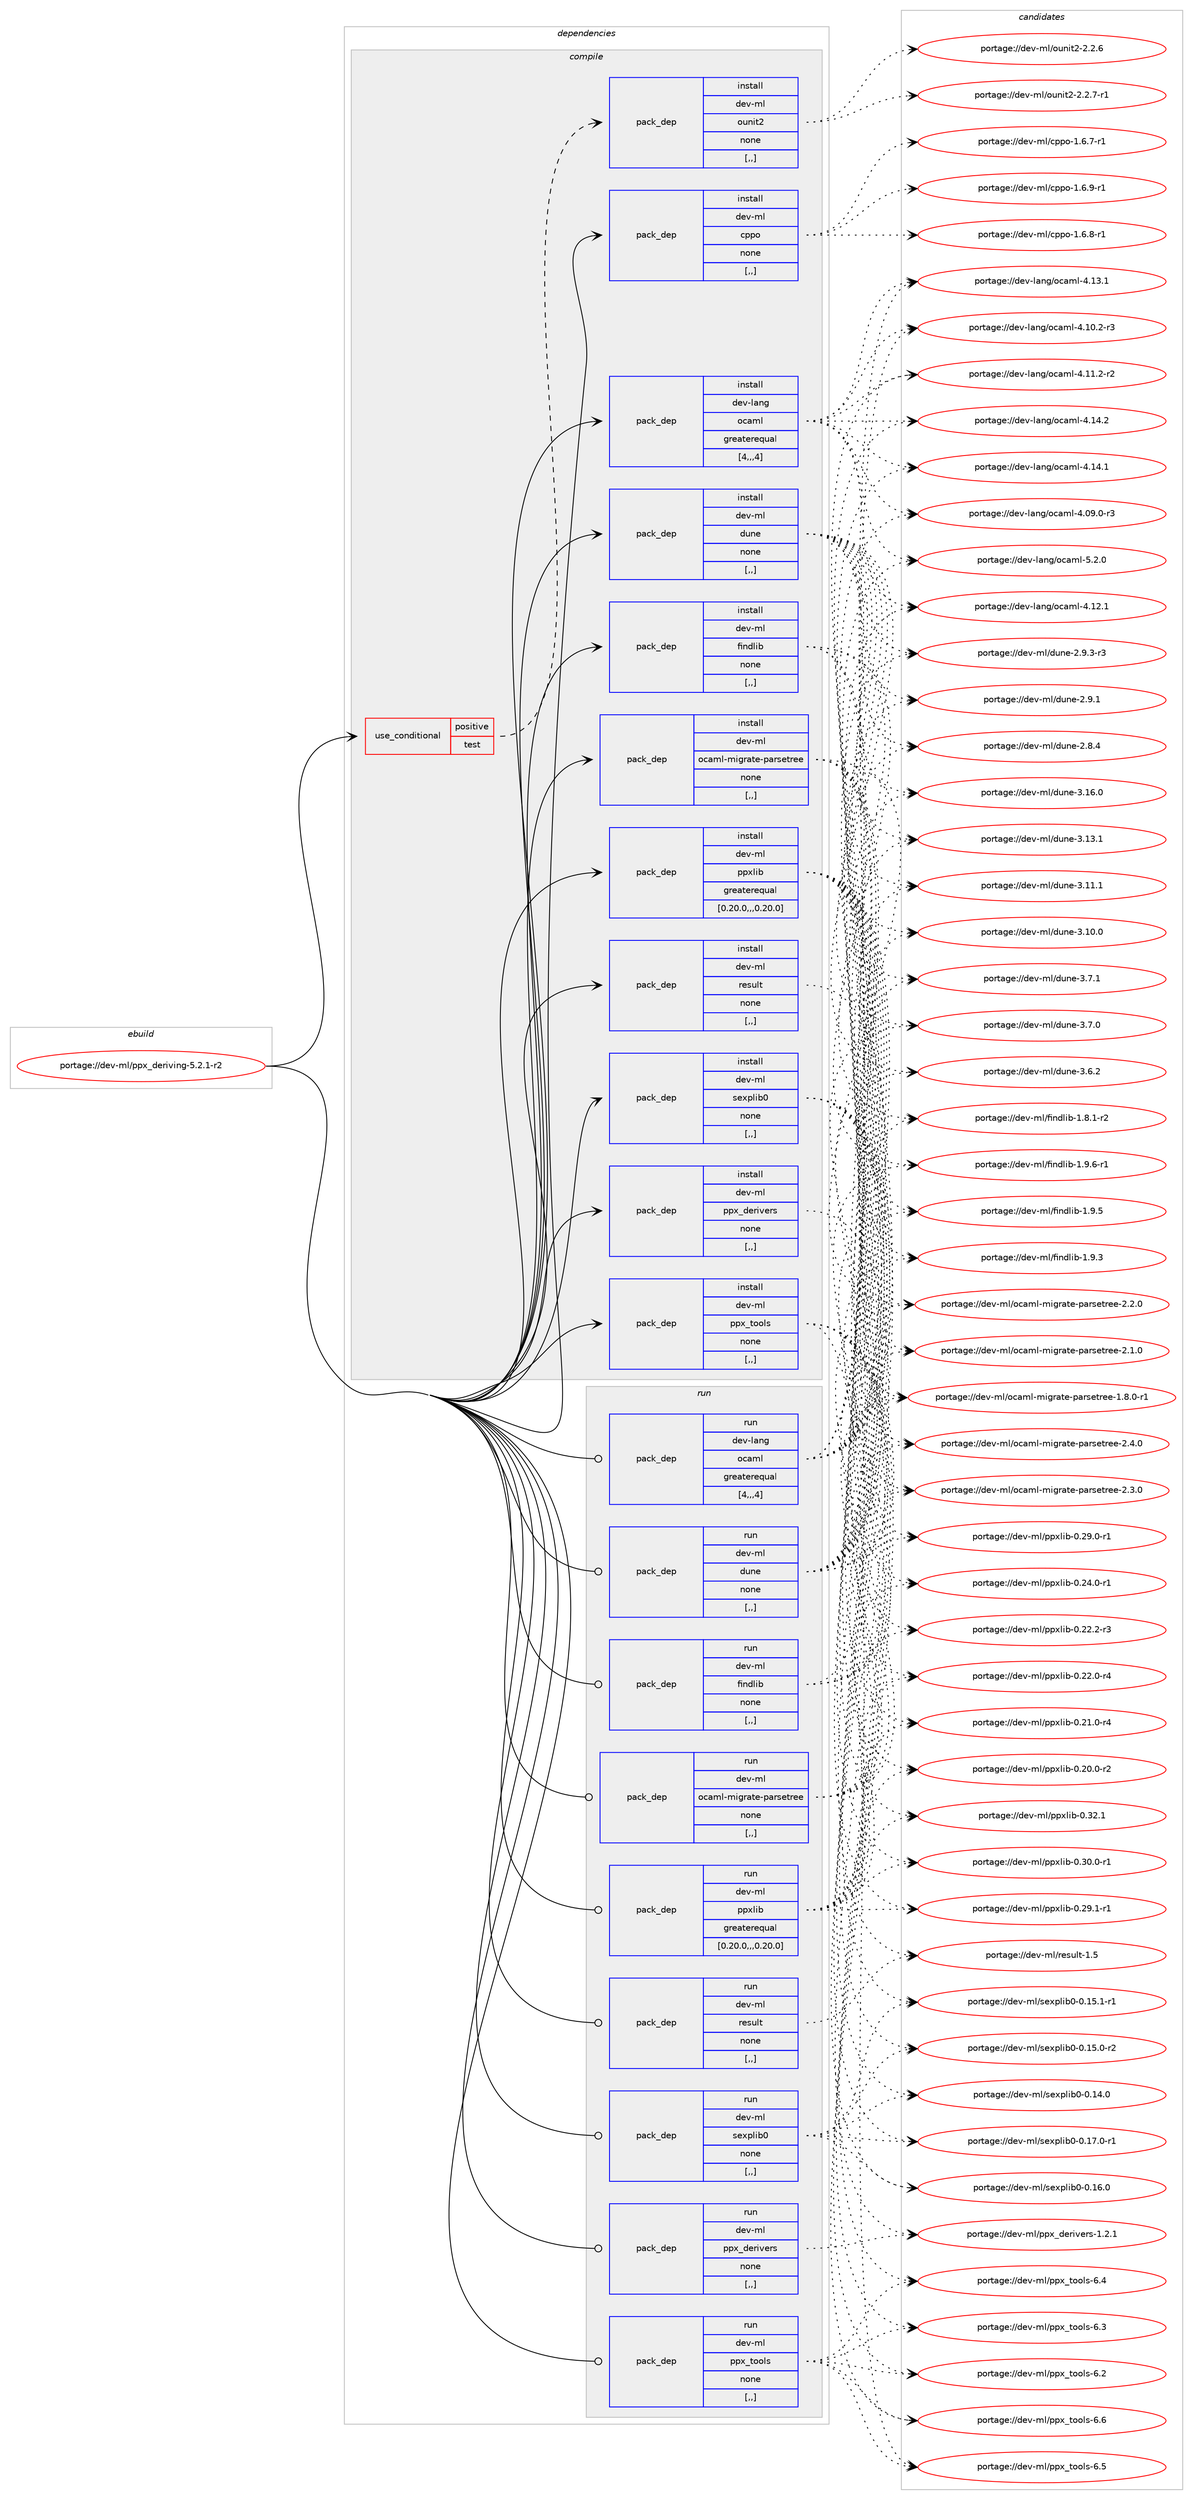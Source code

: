 digraph prolog {

# *************
# Graph options
# *************

newrank=true;
concentrate=true;
compound=true;
graph [rankdir=LR,fontname=Helvetica,fontsize=10,ranksep=1.5];#, ranksep=2.5, nodesep=0.2];
edge  [arrowhead=vee];
node  [fontname=Helvetica,fontsize=10];

# **********
# The ebuild
# **********

subgraph cluster_leftcol {
color=gray;
label=<<i>ebuild</i>>;
id [label="portage://dev-ml/ppx_deriving-5.2.1-r2", color=red, width=4, href="../dev-ml/ppx_deriving-5.2.1-r2.svg"];
}

# ****************
# The dependencies
# ****************

subgraph cluster_midcol {
color=gray;
label=<<i>dependencies</i>>;
subgraph cluster_compile {
fillcolor="#eeeeee";
style=filled;
label=<<i>compile</i>>;
subgraph cond29769 {
dependency122676 [label=<<TABLE BORDER="0" CELLBORDER="1" CELLSPACING="0" CELLPADDING="4"><TR><TD ROWSPAN="3" CELLPADDING="10">use_conditional</TD></TR><TR><TD>positive</TD></TR><TR><TD>test</TD></TR></TABLE>>, shape=none, color=red];
subgraph pack91706 {
dependency122677 [label=<<TABLE BORDER="0" CELLBORDER="1" CELLSPACING="0" CELLPADDING="4" WIDTH="220"><TR><TD ROWSPAN="6" CELLPADDING="30">pack_dep</TD></TR><TR><TD WIDTH="110">install</TD></TR><TR><TD>dev-ml</TD></TR><TR><TD>ounit2</TD></TR><TR><TD>none</TD></TR><TR><TD>[,,]</TD></TR></TABLE>>, shape=none, color=blue];
}
dependency122676:e -> dependency122677:w [weight=20,style="dashed",arrowhead="vee"];
}
id:e -> dependency122676:w [weight=20,style="solid",arrowhead="vee"];
subgraph pack91707 {
dependency122678 [label=<<TABLE BORDER="0" CELLBORDER="1" CELLSPACING="0" CELLPADDING="4" WIDTH="220"><TR><TD ROWSPAN="6" CELLPADDING="30">pack_dep</TD></TR><TR><TD WIDTH="110">install</TD></TR><TR><TD>dev-lang</TD></TR><TR><TD>ocaml</TD></TR><TR><TD>greaterequal</TD></TR><TR><TD>[4,,,4]</TD></TR></TABLE>>, shape=none, color=blue];
}
id:e -> dependency122678:w [weight=20,style="solid",arrowhead="vee"];
subgraph pack91708 {
dependency122679 [label=<<TABLE BORDER="0" CELLBORDER="1" CELLSPACING="0" CELLPADDING="4" WIDTH="220"><TR><TD ROWSPAN="6" CELLPADDING="30">pack_dep</TD></TR><TR><TD WIDTH="110">install</TD></TR><TR><TD>dev-ml</TD></TR><TR><TD>cppo</TD></TR><TR><TD>none</TD></TR><TR><TD>[,,]</TD></TR></TABLE>>, shape=none, color=blue];
}
id:e -> dependency122679:w [weight=20,style="solid",arrowhead="vee"];
subgraph pack91709 {
dependency122680 [label=<<TABLE BORDER="0" CELLBORDER="1" CELLSPACING="0" CELLPADDING="4" WIDTH="220"><TR><TD ROWSPAN="6" CELLPADDING="30">pack_dep</TD></TR><TR><TD WIDTH="110">install</TD></TR><TR><TD>dev-ml</TD></TR><TR><TD>dune</TD></TR><TR><TD>none</TD></TR><TR><TD>[,,]</TD></TR></TABLE>>, shape=none, color=blue];
}
id:e -> dependency122680:w [weight=20,style="solid",arrowhead="vee"];
subgraph pack91710 {
dependency122681 [label=<<TABLE BORDER="0" CELLBORDER="1" CELLSPACING="0" CELLPADDING="4" WIDTH="220"><TR><TD ROWSPAN="6" CELLPADDING="30">pack_dep</TD></TR><TR><TD WIDTH="110">install</TD></TR><TR><TD>dev-ml</TD></TR><TR><TD>findlib</TD></TR><TR><TD>none</TD></TR><TR><TD>[,,]</TD></TR></TABLE>>, shape=none, color=blue];
}
id:e -> dependency122681:w [weight=20,style="solid",arrowhead="vee"];
subgraph pack91711 {
dependency122682 [label=<<TABLE BORDER="0" CELLBORDER="1" CELLSPACING="0" CELLPADDING="4" WIDTH="220"><TR><TD ROWSPAN="6" CELLPADDING="30">pack_dep</TD></TR><TR><TD WIDTH="110">install</TD></TR><TR><TD>dev-ml</TD></TR><TR><TD>ocaml-migrate-parsetree</TD></TR><TR><TD>none</TD></TR><TR><TD>[,,]</TD></TR></TABLE>>, shape=none, color=blue];
}
id:e -> dependency122682:w [weight=20,style="solid",arrowhead="vee"];
subgraph pack91712 {
dependency122683 [label=<<TABLE BORDER="0" CELLBORDER="1" CELLSPACING="0" CELLPADDING="4" WIDTH="220"><TR><TD ROWSPAN="6" CELLPADDING="30">pack_dep</TD></TR><TR><TD WIDTH="110">install</TD></TR><TR><TD>dev-ml</TD></TR><TR><TD>ppx_derivers</TD></TR><TR><TD>none</TD></TR><TR><TD>[,,]</TD></TR></TABLE>>, shape=none, color=blue];
}
id:e -> dependency122683:w [weight=20,style="solid",arrowhead="vee"];
subgraph pack91713 {
dependency122684 [label=<<TABLE BORDER="0" CELLBORDER="1" CELLSPACING="0" CELLPADDING="4" WIDTH="220"><TR><TD ROWSPAN="6" CELLPADDING="30">pack_dep</TD></TR><TR><TD WIDTH="110">install</TD></TR><TR><TD>dev-ml</TD></TR><TR><TD>ppx_tools</TD></TR><TR><TD>none</TD></TR><TR><TD>[,,]</TD></TR></TABLE>>, shape=none, color=blue];
}
id:e -> dependency122684:w [weight=20,style="solid",arrowhead="vee"];
subgraph pack91714 {
dependency122685 [label=<<TABLE BORDER="0" CELLBORDER="1" CELLSPACING="0" CELLPADDING="4" WIDTH="220"><TR><TD ROWSPAN="6" CELLPADDING="30">pack_dep</TD></TR><TR><TD WIDTH="110">install</TD></TR><TR><TD>dev-ml</TD></TR><TR><TD>ppxlib</TD></TR><TR><TD>greaterequal</TD></TR><TR><TD>[0.20.0,,,0.20.0]</TD></TR></TABLE>>, shape=none, color=blue];
}
id:e -> dependency122685:w [weight=20,style="solid",arrowhead="vee"];
subgraph pack91715 {
dependency122686 [label=<<TABLE BORDER="0" CELLBORDER="1" CELLSPACING="0" CELLPADDING="4" WIDTH="220"><TR><TD ROWSPAN="6" CELLPADDING="30">pack_dep</TD></TR><TR><TD WIDTH="110">install</TD></TR><TR><TD>dev-ml</TD></TR><TR><TD>result</TD></TR><TR><TD>none</TD></TR><TR><TD>[,,]</TD></TR></TABLE>>, shape=none, color=blue];
}
id:e -> dependency122686:w [weight=20,style="solid",arrowhead="vee"];
subgraph pack91716 {
dependency122687 [label=<<TABLE BORDER="0" CELLBORDER="1" CELLSPACING="0" CELLPADDING="4" WIDTH="220"><TR><TD ROWSPAN="6" CELLPADDING="30">pack_dep</TD></TR><TR><TD WIDTH="110">install</TD></TR><TR><TD>dev-ml</TD></TR><TR><TD>sexplib0</TD></TR><TR><TD>none</TD></TR><TR><TD>[,,]</TD></TR></TABLE>>, shape=none, color=blue];
}
id:e -> dependency122687:w [weight=20,style="solid",arrowhead="vee"];
}
subgraph cluster_compileandrun {
fillcolor="#eeeeee";
style=filled;
label=<<i>compile and run</i>>;
}
subgraph cluster_run {
fillcolor="#eeeeee";
style=filled;
label=<<i>run</i>>;
subgraph pack91717 {
dependency122688 [label=<<TABLE BORDER="0" CELLBORDER="1" CELLSPACING="0" CELLPADDING="4" WIDTH="220"><TR><TD ROWSPAN="6" CELLPADDING="30">pack_dep</TD></TR><TR><TD WIDTH="110">run</TD></TR><TR><TD>dev-lang</TD></TR><TR><TD>ocaml</TD></TR><TR><TD>greaterequal</TD></TR><TR><TD>[4,,,4]</TD></TR></TABLE>>, shape=none, color=blue];
}
id:e -> dependency122688:w [weight=20,style="solid",arrowhead="odot"];
subgraph pack91718 {
dependency122689 [label=<<TABLE BORDER="0" CELLBORDER="1" CELLSPACING="0" CELLPADDING="4" WIDTH="220"><TR><TD ROWSPAN="6" CELLPADDING="30">pack_dep</TD></TR><TR><TD WIDTH="110">run</TD></TR><TR><TD>dev-ml</TD></TR><TR><TD>dune</TD></TR><TR><TD>none</TD></TR><TR><TD>[,,]</TD></TR></TABLE>>, shape=none, color=blue];
}
id:e -> dependency122689:w [weight=20,style="solid",arrowhead="odot"];
subgraph pack91719 {
dependency122690 [label=<<TABLE BORDER="0" CELLBORDER="1" CELLSPACING="0" CELLPADDING="4" WIDTH="220"><TR><TD ROWSPAN="6" CELLPADDING="30">pack_dep</TD></TR><TR><TD WIDTH="110">run</TD></TR><TR><TD>dev-ml</TD></TR><TR><TD>findlib</TD></TR><TR><TD>none</TD></TR><TR><TD>[,,]</TD></TR></TABLE>>, shape=none, color=blue];
}
id:e -> dependency122690:w [weight=20,style="solid",arrowhead="odot"];
subgraph pack91720 {
dependency122691 [label=<<TABLE BORDER="0" CELLBORDER="1" CELLSPACING="0" CELLPADDING="4" WIDTH="220"><TR><TD ROWSPAN="6" CELLPADDING="30">pack_dep</TD></TR><TR><TD WIDTH="110">run</TD></TR><TR><TD>dev-ml</TD></TR><TR><TD>ocaml-migrate-parsetree</TD></TR><TR><TD>none</TD></TR><TR><TD>[,,]</TD></TR></TABLE>>, shape=none, color=blue];
}
id:e -> dependency122691:w [weight=20,style="solid",arrowhead="odot"];
subgraph pack91721 {
dependency122692 [label=<<TABLE BORDER="0" CELLBORDER="1" CELLSPACING="0" CELLPADDING="4" WIDTH="220"><TR><TD ROWSPAN="6" CELLPADDING="30">pack_dep</TD></TR><TR><TD WIDTH="110">run</TD></TR><TR><TD>dev-ml</TD></TR><TR><TD>ppx_derivers</TD></TR><TR><TD>none</TD></TR><TR><TD>[,,]</TD></TR></TABLE>>, shape=none, color=blue];
}
id:e -> dependency122692:w [weight=20,style="solid",arrowhead="odot"];
subgraph pack91722 {
dependency122693 [label=<<TABLE BORDER="0" CELLBORDER="1" CELLSPACING="0" CELLPADDING="4" WIDTH="220"><TR><TD ROWSPAN="6" CELLPADDING="30">pack_dep</TD></TR><TR><TD WIDTH="110">run</TD></TR><TR><TD>dev-ml</TD></TR><TR><TD>ppx_tools</TD></TR><TR><TD>none</TD></TR><TR><TD>[,,]</TD></TR></TABLE>>, shape=none, color=blue];
}
id:e -> dependency122693:w [weight=20,style="solid",arrowhead="odot"];
subgraph pack91723 {
dependency122694 [label=<<TABLE BORDER="0" CELLBORDER="1" CELLSPACING="0" CELLPADDING="4" WIDTH="220"><TR><TD ROWSPAN="6" CELLPADDING="30">pack_dep</TD></TR><TR><TD WIDTH="110">run</TD></TR><TR><TD>dev-ml</TD></TR><TR><TD>ppxlib</TD></TR><TR><TD>greaterequal</TD></TR><TR><TD>[0.20.0,,,0.20.0]</TD></TR></TABLE>>, shape=none, color=blue];
}
id:e -> dependency122694:w [weight=20,style="solid",arrowhead="odot"];
subgraph pack91724 {
dependency122695 [label=<<TABLE BORDER="0" CELLBORDER="1" CELLSPACING="0" CELLPADDING="4" WIDTH="220"><TR><TD ROWSPAN="6" CELLPADDING="30">pack_dep</TD></TR><TR><TD WIDTH="110">run</TD></TR><TR><TD>dev-ml</TD></TR><TR><TD>result</TD></TR><TR><TD>none</TD></TR><TR><TD>[,,]</TD></TR></TABLE>>, shape=none, color=blue];
}
id:e -> dependency122695:w [weight=20,style="solid",arrowhead="odot"];
subgraph pack91725 {
dependency122696 [label=<<TABLE BORDER="0" CELLBORDER="1" CELLSPACING="0" CELLPADDING="4" WIDTH="220"><TR><TD ROWSPAN="6" CELLPADDING="30">pack_dep</TD></TR><TR><TD WIDTH="110">run</TD></TR><TR><TD>dev-ml</TD></TR><TR><TD>sexplib0</TD></TR><TR><TD>none</TD></TR><TR><TD>[,,]</TD></TR></TABLE>>, shape=none, color=blue];
}
id:e -> dependency122696:w [weight=20,style="solid",arrowhead="odot"];
}
}

# **************
# The candidates
# **************

subgraph cluster_choices {
rank=same;
color=gray;
label=<<i>candidates</i>>;

subgraph choice91706 {
color=black;
nodesep=1;
choice1001011184510910847111117110105116504550465046554511449 [label="portage://dev-ml/ounit2-2.2.7-r1", color=red, width=4,href="../dev-ml/ounit2-2.2.7-r1.svg"];
choice100101118451091084711111711010511650455046504654 [label="portage://dev-ml/ounit2-2.2.6", color=red, width=4,href="../dev-ml/ounit2-2.2.6.svg"];
dependency122677:e -> choice1001011184510910847111117110105116504550465046554511449:w [style=dotted,weight="100"];
dependency122677:e -> choice100101118451091084711111711010511650455046504654:w [style=dotted,weight="100"];
}
subgraph choice91707 {
color=black;
nodesep=1;
choice1001011184510897110103471119997109108455346504648 [label="portage://dev-lang/ocaml-5.2.0", color=red, width=4,href="../dev-lang/ocaml-5.2.0.svg"];
choice100101118451089711010347111999710910845524649524650 [label="portage://dev-lang/ocaml-4.14.2", color=red, width=4,href="../dev-lang/ocaml-4.14.2.svg"];
choice100101118451089711010347111999710910845524649524649 [label="portage://dev-lang/ocaml-4.14.1", color=red, width=4,href="../dev-lang/ocaml-4.14.1.svg"];
choice100101118451089711010347111999710910845524649514649 [label="portage://dev-lang/ocaml-4.13.1", color=red, width=4,href="../dev-lang/ocaml-4.13.1.svg"];
choice100101118451089711010347111999710910845524649504649 [label="portage://dev-lang/ocaml-4.12.1", color=red, width=4,href="../dev-lang/ocaml-4.12.1.svg"];
choice1001011184510897110103471119997109108455246494946504511450 [label="portage://dev-lang/ocaml-4.11.2-r2", color=red, width=4,href="../dev-lang/ocaml-4.11.2-r2.svg"];
choice1001011184510897110103471119997109108455246494846504511451 [label="portage://dev-lang/ocaml-4.10.2-r3", color=red, width=4,href="../dev-lang/ocaml-4.10.2-r3.svg"];
choice1001011184510897110103471119997109108455246485746484511451 [label="portage://dev-lang/ocaml-4.09.0-r3", color=red, width=4,href="../dev-lang/ocaml-4.09.0-r3.svg"];
dependency122678:e -> choice1001011184510897110103471119997109108455346504648:w [style=dotted,weight="100"];
dependency122678:e -> choice100101118451089711010347111999710910845524649524650:w [style=dotted,weight="100"];
dependency122678:e -> choice100101118451089711010347111999710910845524649524649:w [style=dotted,weight="100"];
dependency122678:e -> choice100101118451089711010347111999710910845524649514649:w [style=dotted,weight="100"];
dependency122678:e -> choice100101118451089711010347111999710910845524649504649:w [style=dotted,weight="100"];
dependency122678:e -> choice1001011184510897110103471119997109108455246494946504511450:w [style=dotted,weight="100"];
dependency122678:e -> choice1001011184510897110103471119997109108455246494846504511451:w [style=dotted,weight="100"];
dependency122678:e -> choice1001011184510897110103471119997109108455246485746484511451:w [style=dotted,weight="100"];
}
subgraph choice91708 {
color=black;
nodesep=1;
choice1001011184510910847991121121114549465446574511449 [label="portage://dev-ml/cppo-1.6.9-r1", color=red, width=4,href="../dev-ml/cppo-1.6.9-r1.svg"];
choice1001011184510910847991121121114549465446564511449 [label="portage://dev-ml/cppo-1.6.8-r1", color=red, width=4,href="../dev-ml/cppo-1.6.8-r1.svg"];
choice1001011184510910847991121121114549465446554511449 [label="portage://dev-ml/cppo-1.6.7-r1", color=red, width=4,href="../dev-ml/cppo-1.6.7-r1.svg"];
dependency122679:e -> choice1001011184510910847991121121114549465446574511449:w [style=dotted,weight="100"];
dependency122679:e -> choice1001011184510910847991121121114549465446564511449:w [style=dotted,weight="100"];
dependency122679:e -> choice1001011184510910847991121121114549465446554511449:w [style=dotted,weight="100"];
}
subgraph choice91709 {
color=black;
nodesep=1;
choice100101118451091084710011711010145514649544648 [label="portage://dev-ml/dune-3.16.0", color=red, width=4,href="../dev-ml/dune-3.16.0.svg"];
choice100101118451091084710011711010145514649514649 [label="portage://dev-ml/dune-3.13.1", color=red, width=4,href="../dev-ml/dune-3.13.1.svg"];
choice100101118451091084710011711010145514649494649 [label="portage://dev-ml/dune-3.11.1", color=red, width=4,href="../dev-ml/dune-3.11.1.svg"];
choice100101118451091084710011711010145514649484648 [label="portage://dev-ml/dune-3.10.0", color=red, width=4,href="../dev-ml/dune-3.10.0.svg"];
choice1001011184510910847100117110101455146554649 [label="portage://dev-ml/dune-3.7.1", color=red, width=4,href="../dev-ml/dune-3.7.1.svg"];
choice1001011184510910847100117110101455146554648 [label="portage://dev-ml/dune-3.7.0", color=red, width=4,href="../dev-ml/dune-3.7.0.svg"];
choice1001011184510910847100117110101455146544650 [label="portage://dev-ml/dune-3.6.2", color=red, width=4,href="../dev-ml/dune-3.6.2.svg"];
choice10010111845109108471001171101014550465746514511451 [label="portage://dev-ml/dune-2.9.3-r3", color=red, width=4,href="../dev-ml/dune-2.9.3-r3.svg"];
choice1001011184510910847100117110101455046574649 [label="portage://dev-ml/dune-2.9.1", color=red, width=4,href="../dev-ml/dune-2.9.1.svg"];
choice1001011184510910847100117110101455046564652 [label="portage://dev-ml/dune-2.8.4", color=red, width=4,href="../dev-ml/dune-2.8.4.svg"];
dependency122680:e -> choice100101118451091084710011711010145514649544648:w [style=dotted,weight="100"];
dependency122680:e -> choice100101118451091084710011711010145514649514649:w [style=dotted,weight="100"];
dependency122680:e -> choice100101118451091084710011711010145514649494649:w [style=dotted,weight="100"];
dependency122680:e -> choice100101118451091084710011711010145514649484648:w [style=dotted,weight="100"];
dependency122680:e -> choice1001011184510910847100117110101455146554649:w [style=dotted,weight="100"];
dependency122680:e -> choice1001011184510910847100117110101455146554648:w [style=dotted,weight="100"];
dependency122680:e -> choice1001011184510910847100117110101455146544650:w [style=dotted,weight="100"];
dependency122680:e -> choice10010111845109108471001171101014550465746514511451:w [style=dotted,weight="100"];
dependency122680:e -> choice1001011184510910847100117110101455046574649:w [style=dotted,weight="100"];
dependency122680:e -> choice1001011184510910847100117110101455046564652:w [style=dotted,weight="100"];
}
subgraph choice91710 {
color=black;
nodesep=1;
choice1001011184510910847102105110100108105984549465746544511449 [label="portage://dev-ml/findlib-1.9.6-r1", color=red, width=4,href="../dev-ml/findlib-1.9.6-r1.svg"];
choice100101118451091084710210511010010810598454946574653 [label="portage://dev-ml/findlib-1.9.5", color=red, width=4,href="../dev-ml/findlib-1.9.5.svg"];
choice100101118451091084710210511010010810598454946574651 [label="portage://dev-ml/findlib-1.9.3", color=red, width=4,href="../dev-ml/findlib-1.9.3.svg"];
choice1001011184510910847102105110100108105984549465646494511450 [label="portage://dev-ml/findlib-1.8.1-r2", color=red, width=4,href="../dev-ml/findlib-1.8.1-r2.svg"];
dependency122681:e -> choice1001011184510910847102105110100108105984549465746544511449:w [style=dotted,weight="100"];
dependency122681:e -> choice100101118451091084710210511010010810598454946574653:w [style=dotted,weight="100"];
dependency122681:e -> choice100101118451091084710210511010010810598454946574651:w [style=dotted,weight="100"];
dependency122681:e -> choice1001011184510910847102105110100108105984549465646494511450:w [style=dotted,weight="100"];
}
subgraph choice91711 {
color=black;
nodesep=1;
choice1001011184510910847111999710910845109105103114971161014511297114115101116114101101455046524648 [label="portage://dev-ml/ocaml-migrate-parsetree-2.4.0", color=red, width=4,href="../dev-ml/ocaml-migrate-parsetree-2.4.0.svg"];
choice1001011184510910847111999710910845109105103114971161014511297114115101116114101101455046514648 [label="portage://dev-ml/ocaml-migrate-parsetree-2.3.0", color=red, width=4,href="../dev-ml/ocaml-migrate-parsetree-2.3.0.svg"];
choice1001011184510910847111999710910845109105103114971161014511297114115101116114101101455046504648 [label="portage://dev-ml/ocaml-migrate-parsetree-2.2.0", color=red, width=4,href="../dev-ml/ocaml-migrate-parsetree-2.2.0.svg"];
choice1001011184510910847111999710910845109105103114971161014511297114115101116114101101455046494648 [label="portage://dev-ml/ocaml-migrate-parsetree-2.1.0", color=red, width=4,href="../dev-ml/ocaml-migrate-parsetree-2.1.0.svg"];
choice10010111845109108471119997109108451091051031149711610145112971141151011161141011014549465646484511449 [label="portage://dev-ml/ocaml-migrate-parsetree-1.8.0-r1", color=red, width=4,href="../dev-ml/ocaml-migrate-parsetree-1.8.0-r1.svg"];
dependency122682:e -> choice1001011184510910847111999710910845109105103114971161014511297114115101116114101101455046524648:w [style=dotted,weight="100"];
dependency122682:e -> choice1001011184510910847111999710910845109105103114971161014511297114115101116114101101455046514648:w [style=dotted,weight="100"];
dependency122682:e -> choice1001011184510910847111999710910845109105103114971161014511297114115101116114101101455046504648:w [style=dotted,weight="100"];
dependency122682:e -> choice1001011184510910847111999710910845109105103114971161014511297114115101116114101101455046494648:w [style=dotted,weight="100"];
dependency122682:e -> choice10010111845109108471119997109108451091051031149711610145112971141151011161141011014549465646484511449:w [style=dotted,weight="100"];
}
subgraph choice91712 {
color=black;
nodesep=1;
choice100101118451091084711211212095100101114105118101114115454946504649 [label="portage://dev-ml/ppx_derivers-1.2.1", color=red, width=4,href="../dev-ml/ppx_derivers-1.2.1.svg"];
dependency122683:e -> choice100101118451091084711211212095100101114105118101114115454946504649:w [style=dotted,weight="100"];
}
subgraph choice91713 {
color=black;
nodesep=1;
choice10010111845109108471121121209511611111110811545544654 [label="portage://dev-ml/ppx_tools-6.6", color=red, width=4,href="../dev-ml/ppx_tools-6.6.svg"];
choice10010111845109108471121121209511611111110811545544653 [label="portage://dev-ml/ppx_tools-6.5", color=red, width=4,href="../dev-ml/ppx_tools-6.5.svg"];
choice10010111845109108471121121209511611111110811545544652 [label="portage://dev-ml/ppx_tools-6.4", color=red, width=4,href="../dev-ml/ppx_tools-6.4.svg"];
choice10010111845109108471121121209511611111110811545544651 [label="portage://dev-ml/ppx_tools-6.3", color=red, width=4,href="../dev-ml/ppx_tools-6.3.svg"];
choice10010111845109108471121121209511611111110811545544650 [label="portage://dev-ml/ppx_tools-6.2", color=red, width=4,href="../dev-ml/ppx_tools-6.2.svg"];
dependency122684:e -> choice10010111845109108471121121209511611111110811545544654:w [style=dotted,weight="100"];
dependency122684:e -> choice10010111845109108471121121209511611111110811545544653:w [style=dotted,weight="100"];
dependency122684:e -> choice10010111845109108471121121209511611111110811545544652:w [style=dotted,weight="100"];
dependency122684:e -> choice10010111845109108471121121209511611111110811545544651:w [style=dotted,weight="100"];
dependency122684:e -> choice10010111845109108471121121209511611111110811545544650:w [style=dotted,weight="100"];
}
subgraph choice91714 {
color=black;
nodesep=1;
choice10010111845109108471121121201081059845484651504649 [label="portage://dev-ml/ppxlib-0.32.1", color=red, width=4,href="../dev-ml/ppxlib-0.32.1.svg"];
choice100101118451091084711211212010810598454846514846484511449 [label="portage://dev-ml/ppxlib-0.30.0-r1", color=red, width=4,href="../dev-ml/ppxlib-0.30.0-r1.svg"];
choice100101118451091084711211212010810598454846505746494511449 [label="portage://dev-ml/ppxlib-0.29.1-r1", color=red, width=4,href="../dev-ml/ppxlib-0.29.1-r1.svg"];
choice100101118451091084711211212010810598454846505746484511449 [label="portage://dev-ml/ppxlib-0.29.0-r1", color=red, width=4,href="../dev-ml/ppxlib-0.29.0-r1.svg"];
choice100101118451091084711211212010810598454846505246484511449 [label="portage://dev-ml/ppxlib-0.24.0-r1", color=red, width=4,href="../dev-ml/ppxlib-0.24.0-r1.svg"];
choice100101118451091084711211212010810598454846505046504511451 [label="portage://dev-ml/ppxlib-0.22.2-r3", color=red, width=4,href="../dev-ml/ppxlib-0.22.2-r3.svg"];
choice100101118451091084711211212010810598454846505046484511452 [label="portage://dev-ml/ppxlib-0.22.0-r4", color=red, width=4,href="../dev-ml/ppxlib-0.22.0-r4.svg"];
choice100101118451091084711211212010810598454846504946484511452 [label="portage://dev-ml/ppxlib-0.21.0-r4", color=red, width=4,href="../dev-ml/ppxlib-0.21.0-r4.svg"];
choice100101118451091084711211212010810598454846504846484511450 [label="portage://dev-ml/ppxlib-0.20.0-r2", color=red, width=4,href="../dev-ml/ppxlib-0.20.0-r2.svg"];
dependency122685:e -> choice10010111845109108471121121201081059845484651504649:w [style=dotted,weight="100"];
dependency122685:e -> choice100101118451091084711211212010810598454846514846484511449:w [style=dotted,weight="100"];
dependency122685:e -> choice100101118451091084711211212010810598454846505746494511449:w [style=dotted,weight="100"];
dependency122685:e -> choice100101118451091084711211212010810598454846505746484511449:w [style=dotted,weight="100"];
dependency122685:e -> choice100101118451091084711211212010810598454846505246484511449:w [style=dotted,weight="100"];
dependency122685:e -> choice100101118451091084711211212010810598454846505046504511451:w [style=dotted,weight="100"];
dependency122685:e -> choice100101118451091084711211212010810598454846505046484511452:w [style=dotted,weight="100"];
dependency122685:e -> choice100101118451091084711211212010810598454846504946484511452:w [style=dotted,weight="100"];
dependency122685:e -> choice100101118451091084711211212010810598454846504846484511450:w [style=dotted,weight="100"];
}
subgraph choice91715 {
color=black;
nodesep=1;
choice100101118451091084711410111511710811645494653 [label="portage://dev-ml/result-1.5", color=red, width=4,href="../dev-ml/result-1.5.svg"];
dependency122686:e -> choice100101118451091084711410111511710811645494653:w [style=dotted,weight="100"];
}
subgraph choice91716 {
color=black;
nodesep=1;
choice10010111845109108471151011201121081059848454846495546484511449 [label="portage://dev-ml/sexplib0-0.17.0-r1", color=red, width=4,href="../dev-ml/sexplib0-0.17.0-r1.svg"];
choice1001011184510910847115101120112108105984845484649544648 [label="portage://dev-ml/sexplib0-0.16.0", color=red, width=4,href="../dev-ml/sexplib0-0.16.0.svg"];
choice10010111845109108471151011201121081059848454846495346494511449 [label="portage://dev-ml/sexplib0-0.15.1-r1", color=red, width=4,href="../dev-ml/sexplib0-0.15.1-r1.svg"];
choice10010111845109108471151011201121081059848454846495346484511450 [label="portage://dev-ml/sexplib0-0.15.0-r2", color=red, width=4,href="../dev-ml/sexplib0-0.15.0-r2.svg"];
choice1001011184510910847115101120112108105984845484649524648 [label="portage://dev-ml/sexplib0-0.14.0", color=red, width=4,href="../dev-ml/sexplib0-0.14.0.svg"];
dependency122687:e -> choice10010111845109108471151011201121081059848454846495546484511449:w [style=dotted,weight="100"];
dependency122687:e -> choice1001011184510910847115101120112108105984845484649544648:w [style=dotted,weight="100"];
dependency122687:e -> choice10010111845109108471151011201121081059848454846495346494511449:w [style=dotted,weight="100"];
dependency122687:e -> choice10010111845109108471151011201121081059848454846495346484511450:w [style=dotted,weight="100"];
dependency122687:e -> choice1001011184510910847115101120112108105984845484649524648:w [style=dotted,weight="100"];
}
subgraph choice91717 {
color=black;
nodesep=1;
choice1001011184510897110103471119997109108455346504648 [label="portage://dev-lang/ocaml-5.2.0", color=red, width=4,href="../dev-lang/ocaml-5.2.0.svg"];
choice100101118451089711010347111999710910845524649524650 [label="portage://dev-lang/ocaml-4.14.2", color=red, width=4,href="../dev-lang/ocaml-4.14.2.svg"];
choice100101118451089711010347111999710910845524649524649 [label="portage://dev-lang/ocaml-4.14.1", color=red, width=4,href="../dev-lang/ocaml-4.14.1.svg"];
choice100101118451089711010347111999710910845524649514649 [label="portage://dev-lang/ocaml-4.13.1", color=red, width=4,href="../dev-lang/ocaml-4.13.1.svg"];
choice100101118451089711010347111999710910845524649504649 [label="portage://dev-lang/ocaml-4.12.1", color=red, width=4,href="../dev-lang/ocaml-4.12.1.svg"];
choice1001011184510897110103471119997109108455246494946504511450 [label="portage://dev-lang/ocaml-4.11.2-r2", color=red, width=4,href="../dev-lang/ocaml-4.11.2-r2.svg"];
choice1001011184510897110103471119997109108455246494846504511451 [label="portage://dev-lang/ocaml-4.10.2-r3", color=red, width=4,href="../dev-lang/ocaml-4.10.2-r3.svg"];
choice1001011184510897110103471119997109108455246485746484511451 [label="portage://dev-lang/ocaml-4.09.0-r3", color=red, width=4,href="../dev-lang/ocaml-4.09.0-r3.svg"];
dependency122688:e -> choice1001011184510897110103471119997109108455346504648:w [style=dotted,weight="100"];
dependency122688:e -> choice100101118451089711010347111999710910845524649524650:w [style=dotted,weight="100"];
dependency122688:e -> choice100101118451089711010347111999710910845524649524649:w [style=dotted,weight="100"];
dependency122688:e -> choice100101118451089711010347111999710910845524649514649:w [style=dotted,weight="100"];
dependency122688:e -> choice100101118451089711010347111999710910845524649504649:w [style=dotted,weight="100"];
dependency122688:e -> choice1001011184510897110103471119997109108455246494946504511450:w [style=dotted,weight="100"];
dependency122688:e -> choice1001011184510897110103471119997109108455246494846504511451:w [style=dotted,weight="100"];
dependency122688:e -> choice1001011184510897110103471119997109108455246485746484511451:w [style=dotted,weight="100"];
}
subgraph choice91718 {
color=black;
nodesep=1;
choice100101118451091084710011711010145514649544648 [label="portage://dev-ml/dune-3.16.0", color=red, width=4,href="../dev-ml/dune-3.16.0.svg"];
choice100101118451091084710011711010145514649514649 [label="portage://dev-ml/dune-3.13.1", color=red, width=4,href="../dev-ml/dune-3.13.1.svg"];
choice100101118451091084710011711010145514649494649 [label="portage://dev-ml/dune-3.11.1", color=red, width=4,href="../dev-ml/dune-3.11.1.svg"];
choice100101118451091084710011711010145514649484648 [label="portage://dev-ml/dune-3.10.0", color=red, width=4,href="../dev-ml/dune-3.10.0.svg"];
choice1001011184510910847100117110101455146554649 [label="portage://dev-ml/dune-3.7.1", color=red, width=4,href="../dev-ml/dune-3.7.1.svg"];
choice1001011184510910847100117110101455146554648 [label="portage://dev-ml/dune-3.7.0", color=red, width=4,href="../dev-ml/dune-3.7.0.svg"];
choice1001011184510910847100117110101455146544650 [label="portage://dev-ml/dune-3.6.2", color=red, width=4,href="../dev-ml/dune-3.6.2.svg"];
choice10010111845109108471001171101014550465746514511451 [label="portage://dev-ml/dune-2.9.3-r3", color=red, width=4,href="../dev-ml/dune-2.9.3-r3.svg"];
choice1001011184510910847100117110101455046574649 [label="portage://dev-ml/dune-2.9.1", color=red, width=4,href="../dev-ml/dune-2.9.1.svg"];
choice1001011184510910847100117110101455046564652 [label="portage://dev-ml/dune-2.8.4", color=red, width=4,href="../dev-ml/dune-2.8.4.svg"];
dependency122689:e -> choice100101118451091084710011711010145514649544648:w [style=dotted,weight="100"];
dependency122689:e -> choice100101118451091084710011711010145514649514649:w [style=dotted,weight="100"];
dependency122689:e -> choice100101118451091084710011711010145514649494649:w [style=dotted,weight="100"];
dependency122689:e -> choice100101118451091084710011711010145514649484648:w [style=dotted,weight="100"];
dependency122689:e -> choice1001011184510910847100117110101455146554649:w [style=dotted,weight="100"];
dependency122689:e -> choice1001011184510910847100117110101455146554648:w [style=dotted,weight="100"];
dependency122689:e -> choice1001011184510910847100117110101455146544650:w [style=dotted,weight="100"];
dependency122689:e -> choice10010111845109108471001171101014550465746514511451:w [style=dotted,weight="100"];
dependency122689:e -> choice1001011184510910847100117110101455046574649:w [style=dotted,weight="100"];
dependency122689:e -> choice1001011184510910847100117110101455046564652:w [style=dotted,weight="100"];
}
subgraph choice91719 {
color=black;
nodesep=1;
choice1001011184510910847102105110100108105984549465746544511449 [label="portage://dev-ml/findlib-1.9.6-r1", color=red, width=4,href="../dev-ml/findlib-1.9.6-r1.svg"];
choice100101118451091084710210511010010810598454946574653 [label="portage://dev-ml/findlib-1.9.5", color=red, width=4,href="../dev-ml/findlib-1.9.5.svg"];
choice100101118451091084710210511010010810598454946574651 [label="portage://dev-ml/findlib-1.9.3", color=red, width=4,href="../dev-ml/findlib-1.9.3.svg"];
choice1001011184510910847102105110100108105984549465646494511450 [label="portage://dev-ml/findlib-1.8.1-r2", color=red, width=4,href="../dev-ml/findlib-1.8.1-r2.svg"];
dependency122690:e -> choice1001011184510910847102105110100108105984549465746544511449:w [style=dotted,weight="100"];
dependency122690:e -> choice100101118451091084710210511010010810598454946574653:w [style=dotted,weight="100"];
dependency122690:e -> choice100101118451091084710210511010010810598454946574651:w [style=dotted,weight="100"];
dependency122690:e -> choice1001011184510910847102105110100108105984549465646494511450:w [style=dotted,weight="100"];
}
subgraph choice91720 {
color=black;
nodesep=1;
choice1001011184510910847111999710910845109105103114971161014511297114115101116114101101455046524648 [label="portage://dev-ml/ocaml-migrate-parsetree-2.4.0", color=red, width=4,href="../dev-ml/ocaml-migrate-parsetree-2.4.0.svg"];
choice1001011184510910847111999710910845109105103114971161014511297114115101116114101101455046514648 [label="portage://dev-ml/ocaml-migrate-parsetree-2.3.0", color=red, width=4,href="../dev-ml/ocaml-migrate-parsetree-2.3.0.svg"];
choice1001011184510910847111999710910845109105103114971161014511297114115101116114101101455046504648 [label="portage://dev-ml/ocaml-migrate-parsetree-2.2.0", color=red, width=4,href="../dev-ml/ocaml-migrate-parsetree-2.2.0.svg"];
choice1001011184510910847111999710910845109105103114971161014511297114115101116114101101455046494648 [label="portage://dev-ml/ocaml-migrate-parsetree-2.1.0", color=red, width=4,href="../dev-ml/ocaml-migrate-parsetree-2.1.0.svg"];
choice10010111845109108471119997109108451091051031149711610145112971141151011161141011014549465646484511449 [label="portage://dev-ml/ocaml-migrate-parsetree-1.8.0-r1", color=red, width=4,href="../dev-ml/ocaml-migrate-parsetree-1.8.0-r1.svg"];
dependency122691:e -> choice1001011184510910847111999710910845109105103114971161014511297114115101116114101101455046524648:w [style=dotted,weight="100"];
dependency122691:e -> choice1001011184510910847111999710910845109105103114971161014511297114115101116114101101455046514648:w [style=dotted,weight="100"];
dependency122691:e -> choice1001011184510910847111999710910845109105103114971161014511297114115101116114101101455046504648:w [style=dotted,weight="100"];
dependency122691:e -> choice1001011184510910847111999710910845109105103114971161014511297114115101116114101101455046494648:w [style=dotted,weight="100"];
dependency122691:e -> choice10010111845109108471119997109108451091051031149711610145112971141151011161141011014549465646484511449:w [style=dotted,weight="100"];
}
subgraph choice91721 {
color=black;
nodesep=1;
choice100101118451091084711211212095100101114105118101114115454946504649 [label="portage://dev-ml/ppx_derivers-1.2.1", color=red, width=4,href="../dev-ml/ppx_derivers-1.2.1.svg"];
dependency122692:e -> choice100101118451091084711211212095100101114105118101114115454946504649:w [style=dotted,weight="100"];
}
subgraph choice91722 {
color=black;
nodesep=1;
choice10010111845109108471121121209511611111110811545544654 [label="portage://dev-ml/ppx_tools-6.6", color=red, width=4,href="../dev-ml/ppx_tools-6.6.svg"];
choice10010111845109108471121121209511611111110811545544653 [label="portage://dev-ml/ppx_tools-6.5", color=red, width=4,href="../dev-ml/ppx_tools-6.5.svg"];
choice10010111845109108471121121209511611111110811545544652 [label="portage://dev-ml/ppx_tools-6.4", color=red, width=4,href="../dev-ml/ppx_tools-6.4.svg"];
choice10010111845109108471121121209511611111110811545544651 [label="portage://dev-ml/ppx_tools-6.3", color=red, width=4,href="../dev-ml/ppx_tools-6.3.svg"];
choice10010111845109108471121121209511611111110811545544650 [label="portage://dev-ml/ppx_tools-6.2", color=red, width=4,href="../dev-ml/ppx_tools-6.2.svg"];
dependency122693:e -> choice10010111845109108471121121209511611111110811545544654:w [style=dotted,weight="100"];
dependency122693:e -> choice10010111845109108471121121209511611111110811545544653:w [style=dotted,weight="100"];
dependency122693:e -> choice10010111845109108471121121209511611111110811545544652:w [style=dotted,weight="100"];
dependency122693:e -> choice10010111845109108471121121209511611111110811545544651:w [style=dotted,weight="100"];
dependency122693:e -> choice10010111845109108471121121209511611111110811545544650:w [style=dotted,weight="100"];
}
subgraph choice91723 {
color=black;
nodesep=1;
choice10010111845109108471121121201081059845484651504649 [label="portage://dev-ml/ppxlib-0.32.1", color=red, width=4,href="../dev-ml/ppxlib-0.32.1.svg"];
choice100101118451091084711211212010810598454846514846484511449 [label="portage://dev-ml/ppxlib-0.30.0-r1", color=red, width=4,href="../dev-ml/ppxlib-0.30.0-r1.svg"];
choice100101118451091084711211212010810598454846505746494511449 [label="portage://dev-ml/ppxlib-0.29.1-r1", color=red, width=4,href="../dev-ml/ppxlib-0.29.1-r1.svg"];
choice100101118451091084711211212010810598454846505746484511449 [label="portage://dev-ml/ppxlib-0.29.0-r1", color=red, width=4,href="../dev-ml/ppxlib-0.29.0-r1.svg"];
choice100101118451091084711211212010810598454846505246484511449 [label="portage://dev-ml/ppxlib-0.24.0-r1", color=red, width=4,href="../dev-ml/ppxlib-0.24.0-r1.svg"];
choice100101118451091084711211212010810598454846505046504511451 [label="portage://dev-ml/ppxlib-0.22.2-r3", color=red, width=4,href="../dev-ml/ppxlib-0.22.2-r3.svg"];
choice100101118451091084711211212010810598454846505046484511452 [label="portage://dev-ml/ppxlib-0.22.0-r4", color=red, width=4,href="../dev-ml/ppxlib-0.22.0-r4.svg"];
choice100101118451091084711211212010810598454846504946484511452 [label="portage://dev-ml/ppxlib-0.21.0-r4", color=red, width=4,href="../dev-ml/ppxlib-0.21.0-r4.svg"];
choice100101118451091084711211212010810598454846504846484511450 [label="portage://dev-ml/ppxlib-0.20.0-r2", color=red, width=4,href="../dev-ml/ppxlib-0.20.0-r2.svg"];
dependency122694:e -> choice10010111845109108471121121201081059845484651504649:w [style=dotted,weight="100"];
dependency122694:e -> choice100101118451091084711211212010810598454846514846484511449:w [style=dotted,weight="100"];
dependency122694:e -> choice100101118451091084711211212010810598454846505746494511449:w [style=dotted,weight="100"];
dependency122694:e -> choice100101118451091084711211212010810598454846505746484511449:w [style=dotted,weight="100"];
dependency122694:e -> choice100101118451091084711211212010810598454846505246484511449:w [style=dotted,weight="100"];
dependency122694:e -> choice100101118451091084711211212010810598454846505046504511451:w [style=dotted,weight="100"];
dependency122694:e -> choice100101118451091084711211212010810598454846505046484511452:w [style=dotted,weight="100"];
dependency122694:e -> choice100101118451091084711211212010810598454846504946484511452:w [style=dotted,weight="100"];
dependency122694:e -> choice100101118451091084711211212010810598454846504846484511450:w [style=dotted,weight="100"];
}
subgraph choice91724 {
color=black;
nodesep=1;
choice100101118451091084711410111511710811645494653 [label="portage://dev-ml/result-1.5", color=red, width=4,href="../dev-ml/result-1.5.svg"];
dependency122695:e -> choice100101118451091084711410111511710811645494653:w [style=dotted,weight="100"];
}
subgraph choice91725 {
color=black;
nodesep=1;
choice10010111845109108471151011201121081059848454846495546484511449 [label="portage://dev-ml/sexplib0-0.17.0-r1", color=red, width=4,href="../dev-ml/sexplib0-0.17.0-r1.svg"];
choice1001011184510910847115101120112108105984845484649544648 [label="portage://dev-ml/sexplib0-0.16.0", color=red, width=4,href="../dev-ml/sexplib0-0.16.0.svg"];
choice10010111845109108471151011201121081059848454846495346494511449 [label="portage://dev-ml/sexplib0-0.15.1-r1", color=red, width=4,href="../dev-ml/sexplib0-0.15.1-r1.svg"];
choice10010111845109108471151011201121081059848454846495346484511450 [label="portage://dev-ml/sexplib0-0.15.0-r2", color=red, width=4,href="../dev-ml/sexplib0-0.15.0-r2.svg"];
choice1001011184510910847115101120112108105984845484649524648 [label="portage://dev-ml/sexplib0-0.14.0", color=red, width=4,href="../dev-ml/sexplib0-0.14.0.svg"];
dependency122696:e -> choice10010111845109108471151011201121081059848454846495546484511449:w [style=dotted,weight="100"];
dependency122696:e -> choice1001011184510910847115101120112108105984845484649544648:w [style=dotted,weight="100"];
dependency122696:e -> choice10010111845109108471151011201121081059848454846495346494511449:w [style=dotted,weight="100"];
dependency122696:e -> choice10010111845109108471151011201121081059848454846495346484511450:w [style=dotted,weight="100"];
dependency122696:e -> choice1001011184510910847115101120112108105984845484649524648:w [style=dotted,weight="100"];
}
}

}
